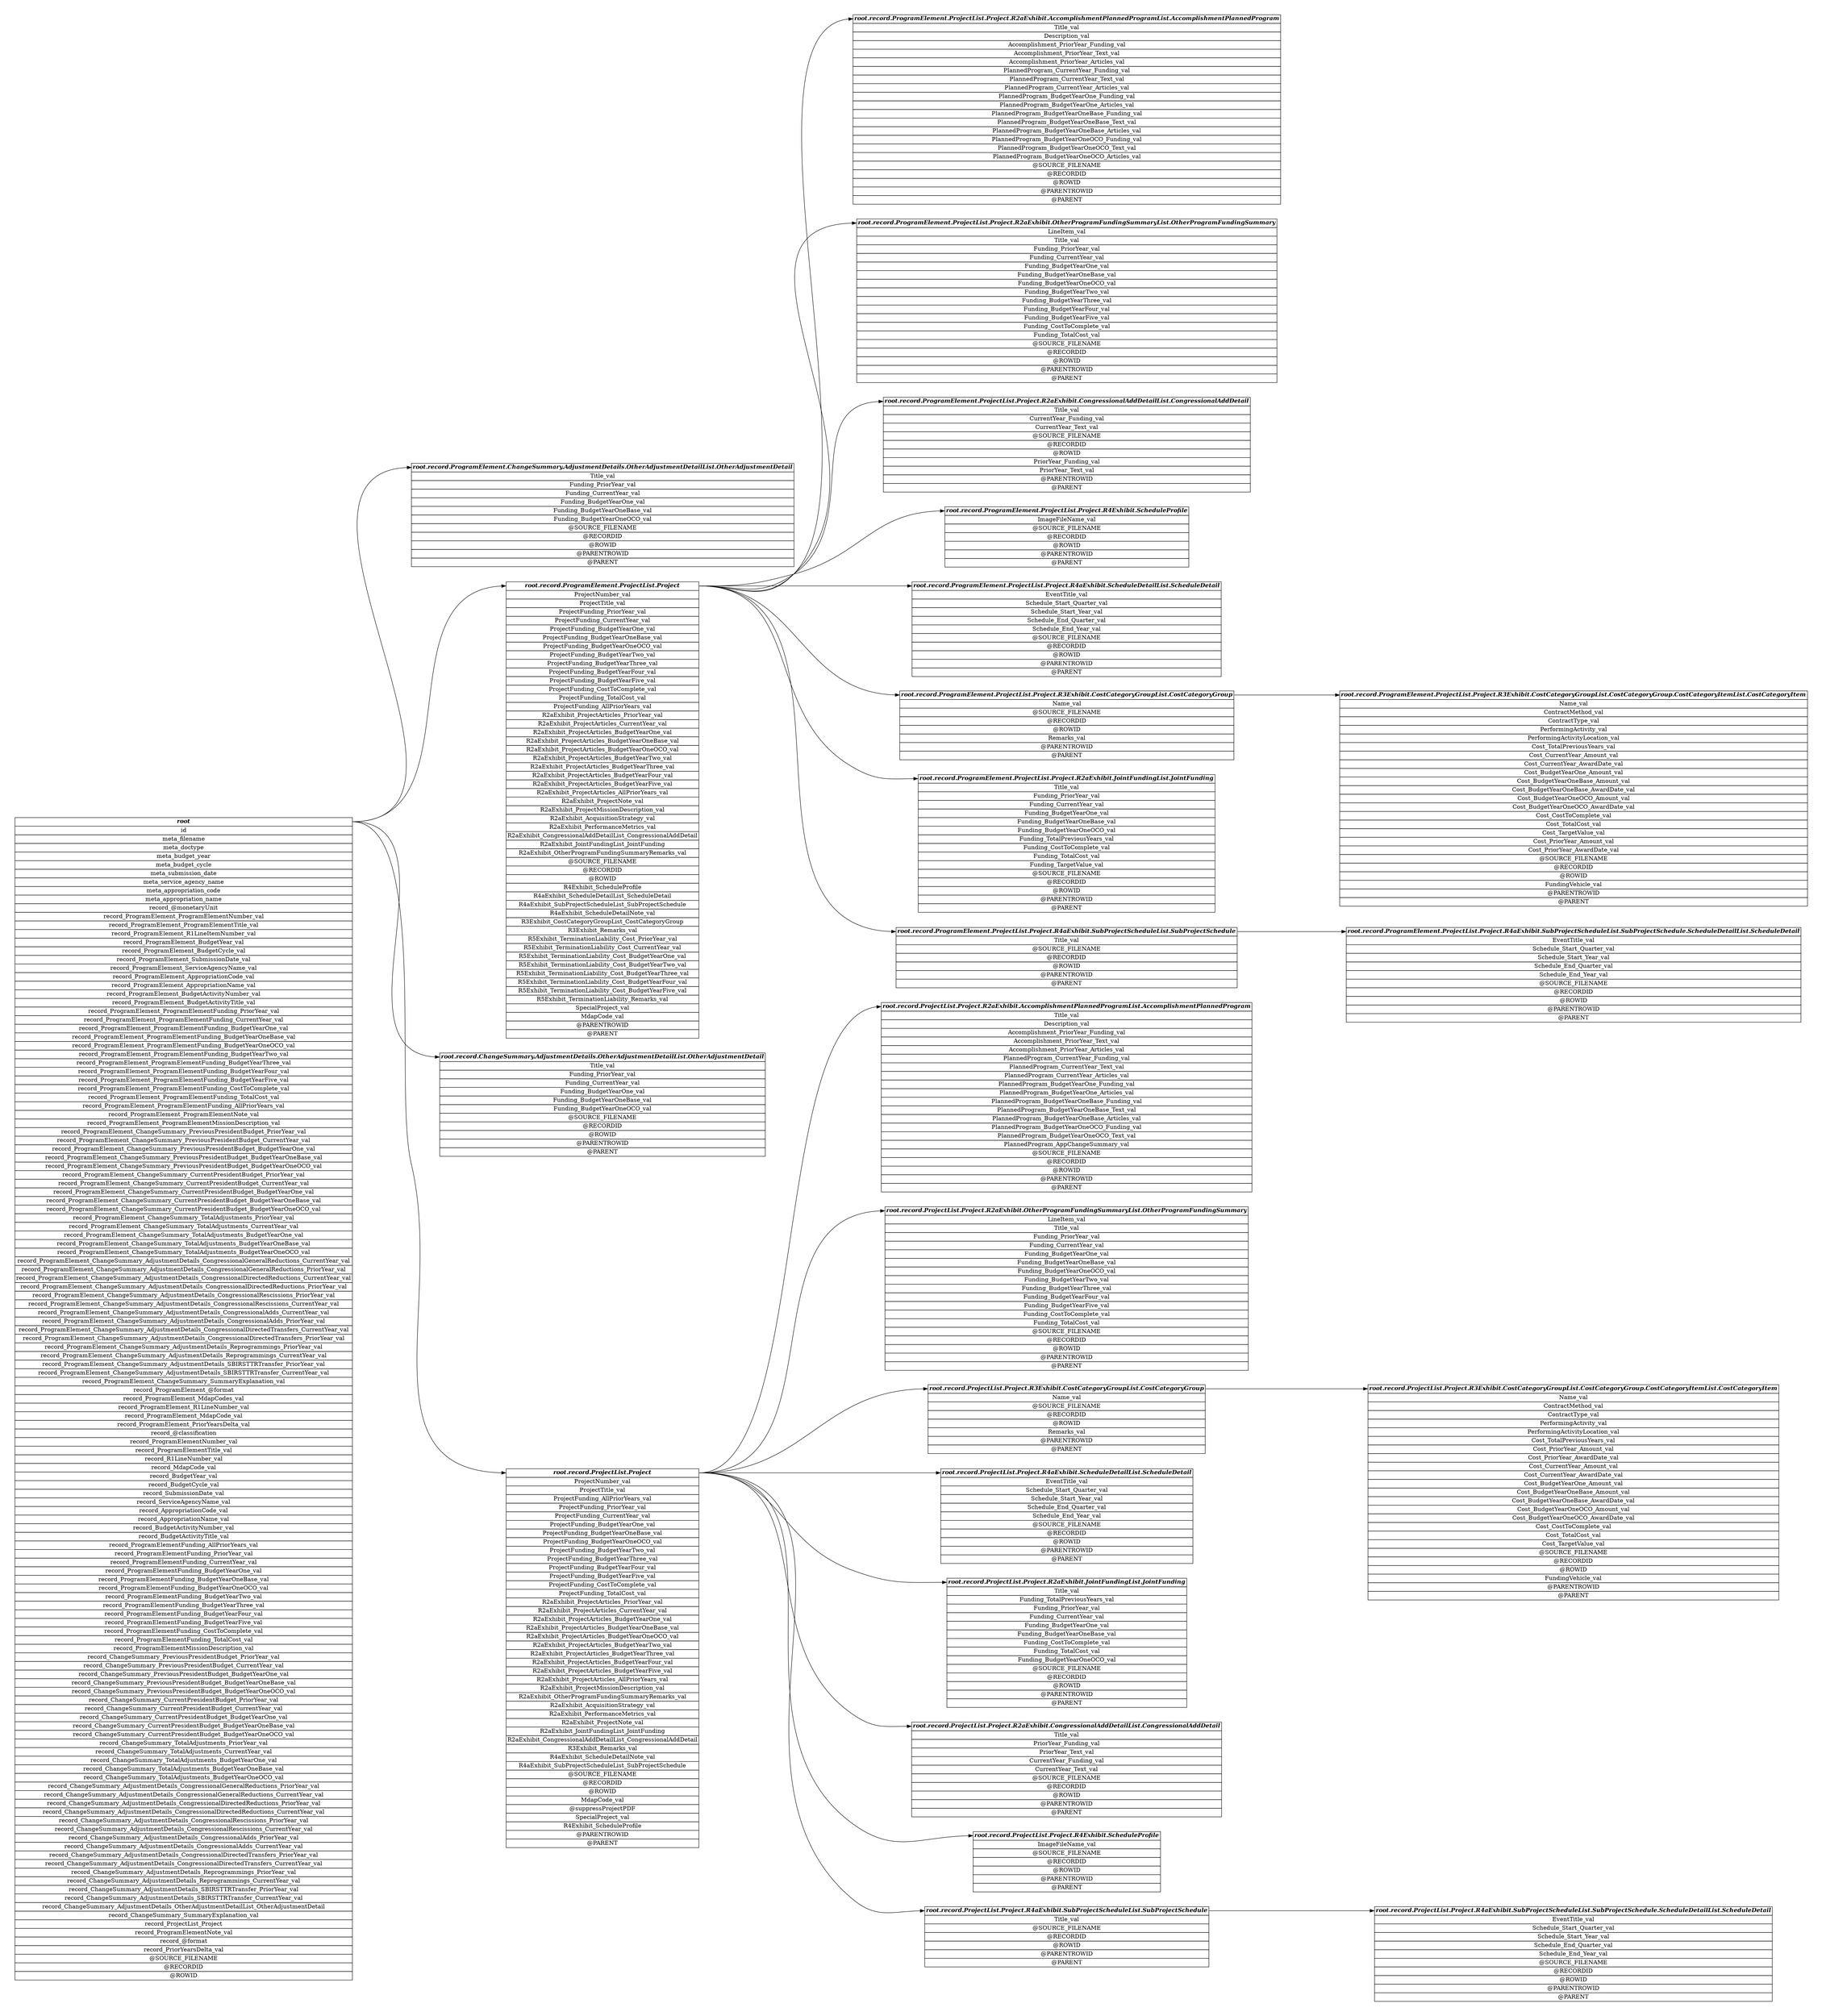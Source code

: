 digraph {
  graph [pad="0.5", nodesep="0.5", ranksep="2"];

  node [shape=plain]

  rankdir=LR;



"root" [label=<
  <table border="0" cellborder="1" cellspacing="0">
  <tr><td port="0"><b><i>root</i></b></td></tr>
  <tr><td port="id">id</td></tr>
  <tr><td port="meta_filename">meta_filename</td></tr>
  <tr><td port="meta_doctype">meta_doctype</td></tr>
  <tr><td port="meta_budget_year">meta_budget_year</td></tr>
  <tr><td port="meta_budget_cycle">meta_budget_cycle</td></tr>
  <tr><td port="meta_submission_date">meta_submission_date</td></tr>
  <tr><td port="meta_service_agency_name">meta_service_agency_name</td></tr>
  <tr><td port="meta_appropriation_code">meta_appropriation_code</td></tr>
  <tr><td port="meta_appropriation_name">meta_appropriation_name</td></tr>
  <tr><td port="record_@monetaryUnit">record_@monetaryUnit</td></tr>
  <tr><td port="record_ProgramElement_ProgramElementNumber_val">record_ProgramElement_ProgramElementNumber_val</td></tr>
  <tr><td port="record_ProgramElement_ProgramElementTitle_val">record_ProgramElement_ProgramElementTitle_val</td></tr>
  <tr><td port="record_ProgramElement_R1LineItemNumber_val">record_ProgramElement_R1LineItemNumber_val</td></tr>
  <tr><td port="record_ProgramElement_BudgetYear_val">record_ProgramElement_BudgetYear_val</td></tr>
  <tr><td port="record_ProgramElement_BudgetCycle_val">record_ProgramElement_BudgetCycle_val</td></tr>
  <tr><td port="record_ProgramElement_SubmissionDate_val">record_ProgramElement_SubmissionDate_val</td></tr>
  <tr><td port="record_ProgramElement_ServiceAgencyName_val">record_ProgramElement_ServiceAgencyName_val</td></tr>
  <tr><td port="record_ProgramElement_AppropriationCode_val">record_ProgramElement_AppropriationCode_val</td></tr>
  <tr><td port="record_ProgramElement_AppropriationName_val">record_ProgramElement_AppropriationName_val</td></tr>
  <tr><td port="record_ProgramElement_BudgetActivityNumber_val">record_ProgramElement_BudgetActivityNumber_val</td></tr>
  <tr><td port="record_ProgramElement_BudgetActivityTitle_val">record_ProgramElement_BudgetActivityTitle_val</td></tr>
  <tr><td port="record_ProgramElement_ProgramElementFunding_PriorYear_val">record_ProgramElement_ProgramElementFunding_PriorYear_val</td></tr>
  <tr><td port="record_ProgramElement_ProgramElementFunding_CurrentYear_val">record_ProgramElement_ProgramElementFunding_CurrentYear_val</td></tr>
  <tr><td port="record_ProgramElement_ProgramElementFunding_BudgetYearOne_val">record_ProgramElement_ProgramElementFunding_BudgetYearOne_val</td></tr>
  <tr><td port="record_ProgramElement_ProgramElementFunding_BudgetYearOneBase_val">record_ProgramElement_ProgramElementFunding_BudgetYearOneBase_val</td></tr>
  <tr><td port="record_ProgramElement_ProgramElementFunding_BudgetYearOneOCO_val">record_ProgramElement_ProgramElementFunding_BudgetYearOneOCO_val</td></tr>
  <tr><td port="record_ProgramElement_ProgramElementFunding_BudgetYearTwo_val">record_ProgramElement_ProgramElementFunding_BudgetYearTwo_val</td></tr>
  <tr><td port="record_ProgramElement_ProgramElementFunding_BudgetYearThree_val">record_ProgramElement_ProgramElementFunding_BudgetYearThree_val</td></tr>
  <tr><td port="record_ProgramElement_ProgramElementFunding_BudgetYearFour_val">record_ProgramElement_ProgramElementFunding_BudgetYearFour_val</td></tr>
  <tr><td port="record_ProgramElement_ProgramElementFunding_BudgetYearFive_val">record_ProgramElement_ProgramElementFunding_BudgetYearFive_val</td></tr>
  <tr><td port="record_ProgramElement_ProgramElementFunding_CostToComplete_val">record_ProgramElement_ProgramElementFunding_CostToComplete_val</td></tr>
  <tr><td port="record_ProgramElement_ProgramElementFunding_TotalCost_val">record_ProgramElement_ProgramElementFunding_TotalCost_val</td></tr>
  <tr><td port="record_ProgramElement_ProgramElementFunding_AllPriorYears_val">record_ProgramElement_ProgramElementFunding_AllPriorYears_val</td></tr>
  <tr><td port="record_ProgramElement_ProgramElementNote_val">record_ProgramElement_ProgramElementNote_val</td></tr>
  <tr><td port="record_ProgramElement_ProgramElementMissionDescription_val">record_ProgramElement_ProgramElementMissionDescription_val</td></tr>
  <tr><td port="record_ProgramElement_ChangeSummary_PreviousPresidentBudget_PriorYear_val">record_ProgramElement_ChangeSummary_PreviousPresidentBudget_PriorYear_val</td></tr>
  <tr><td port="record_ProgramElement_ChangeSummary_PreviousPresidentBudget_CurrentYear_val">record_ProgramElement_ChangeSummary_PreviousPresidentBudget_CurrentYear_val</td></tr>
  <tr><td port="record_ProgramElement_ChangeSummary_PreviousPresidentBudget_BudgetYearOne_val">record_ProgramElement_ChangeSummary_PreviousPresidentBudget_BudgetYearOne_val</td></tr>
  <tr><td port="record_ProgramElement_ChangeSummary_PreviousPresidentBudget_BudgetYearOneBase_val">record_ProgramElement_ChangeSummary_PreviousPresidentBudget_BudgetYearOneBase_val</td></tr>
  <tr><td port="record_ProgramElement_ChangeSummary_PreviousPresidentBudget_BudgetYearOneOCO_val">record_ProgramElement_ChangeSummary_PreviousPresidentBudget_BudgetYearOneOCO_val</td></tr>
  <tr><td port="record_ProgramElement_ChangeSummary_CurrentPresidentBudget_PriorYear_val">record_ProgramElement_ChangeSummary_CurrentPresidentBudget_PriorYear_val</td></tr>
  <tr><td port="record_ProgramElement_ChangeSummary_CurrentPresidentBudget_CurrentYear_val">record_ProgramElement_ChangeSummary_CurrentPresidentBudget_CurrentYear_val</td></tr>
  <tr><td port="record_ProgramElement_ChangeSummary_CurrentPresidentBudget_BudgetYearOne_val">record_ProgramElement_ChangeSummary_CurrentPresidentBudget_BudgetYearOne_val</td></tr>
  <tr><td port="record_ProgramElement_ChangeSummary_CurrentPresidentBudget_BudgetYearOneBase_val">record_ProgramElement_ChangeSummary_CurrentPresidentBudget_BudgetYearOneBase_val</td></tr>
  <tr><td port="record_ProgramElement_ChangeSummary_CurrentPresidentBudget_BudgetYearOneOCO_val">record_ProgramElement_ChangeSummary_CurrentPresidentBudget_BudgetYearOneOCO_val</td></tr>
  <tr><td port="record_ProgramElement_ChangeSummary_TotalAdjustments_PriorYear_val">record_ProgramElement_ChangeSummary_TotalAdjustments_PriorYear_val</td></tr>
  <tr><td port="record_ProgramElement_ChangeSummary_TotalAdjustments_CurrentYear_val">record_ProgramElement_ChangeSummary_TotalAdjustments_CurrentYear_val</td></tr>
  <tr><td port="record_ProgramElement_ChangeSummary_TotalAdjustments_BudgetYearOne_val">record_ProgramElement_ChangeSummary_TotalAdjustments_BudgetYearOne_val</td></tr>
  <tr><td port="record_ProgramElement_ChangeSummary_TotalAdjustments_BudgetYearOneBase_val">record_ProgramElement_ChangeSummary_TotalAdjustments_BudgetYearOneBase_val</td></tr>
  <tr><td port="record_ProgramElement_ChangeSummary_TotalAdjustments_BudgetYearOneOCO_val">record_ProgramElement_ChangeSummary_TotalAdjustments_BudgetYearOneOCO_val</td></tr>
  <tr><td port="record_ProgramElement_ChangeSummary_AdjustmentDetails_CongressionalGeneralReductions_CurrentYear_val">record_ProgramElement_ChangeSummary_AdjustmentDetails_CongressionalGeneralReductions_CurrentYear_val</td></tr>
  <tr><td port="record_ProgramElement_ChangeSummary_AdjustmentDetails_CongressionalGeneralReductions_PriorYear_val">record_ProgramElement_ChangeSummary_AdjustmentDetails_CongressionalGeneralReductions_PriorYear_val</td></tr>
  <tr><td port="record_ProgramElement_ChangeSummary_AdjustmentDetails_CongressionalDirectedReductions_CurrentYear_val">record_ProgramElement_ChangeSummary_AdjustmentDetails_CongressionalDirectedReductions_CurrentYear_val</td></tr>
  <tr><td port="record_ProgramElement_ChangeSummary_AdjustmentDetails_CongressionalDirectedReductions_PriorYear_val">record_ProgramElement_ChangeSummary_AdjustmentDetails_CongressionalDirectedReductions_PriorYear_val</td></tr>
  <tr><td port="record_ProgramElement_ChangeSummary_AdjustmentDetails_CongressionalRescissions_PriorYear_val">record_ProgramElement_ChangeSummary_AdjustmentDetails_CongressionalRescissions_PriorYear_val</td></tr>
  <tr><td port="record_ProgramElement_ChangeSummary_AdjustmentDetails_CongressionalRescissions_CurrentYear_val">record_ProgramElement_ChangeSummary_AdjustmentDetails_CongressionalRescissions_CurrentYear_val</td></tr>
  <tr><td port="record_ProgramElement_ChangeSummary_AdjustmentDetails_CongressionalAdds_CurrentYear_val">record_ProgramElement_ChangeSummary_AdjustmentDetails_CongressionalAdds_CurrentYear_val</td></tr>
  <tr><td port="record_ProgramElement_ChangeSummary_AdjustmentDetails_CongressionalAdds_PriorYear_val">record_ProgramElement_ChangeSummary_AdjustmentDetails_CongressionalAdds_PriorYear_val</td></tr>
  <tr><td port="record_ProgramElement_ChangeSummary_AdjustmentDetails_CongressionalDirectedTransfers_CurrentYear_val">record_ProgramElement_ChangeSummary_AdjustmentDetails_CongressionalDirectedTransfers_CurrentYear_val</td></tr>
  <tr><td port="record_ProgramElement_ChangeSummary_AdjustmentDetails_CongressionalDirectedTransfers_PriorYear_val">record_ProgramElement_ChangeSummary_AdjustmentDetails_CongressionalDirectedTransfers_PriorYear_val</td></tr>
  <tr><td port="record_ProgramElement_ChangeSummary_AdjustmentDetails_Reprogrammings_PriorYear_val">record_ProgramElement_ChangeSummary_AdjustmentDetails_Reprogrammings_PriorYear_val</td></tr>
  <tr><td port="record_ProgramElement_ChangeSummary_AdjustmentDetails_Reprogrammings_CurrentYear_val">record_ProgramElement_ChangeSummary_AdjustmentDetails_Reprogrammings_CurrentYear_val</td></tr>
  <tr><td port="record_ProgramElement_ChangeSummary_AdjustmentDetails_SBIRSTTRTransfer_PriorYear_val">record_ProgramElement_ChangeSummary_AdjustmentDetails_SBIRSTTRTransfer_PriorYear_val</td></tr>
  <tr><td port="record_ProgramElement_ChangeSummary_AdjustmentDetails_SBIRSTTRTransfer_CurrentYear_val">record_ProgramElement_ChangeSummary_AdjustmentDetails_SBIRSTTRTransfer_CurrentYear_val</td></tr>
  <tr><td port="record_ProgramElement_ChangeSummary_SummaryExplanation_val">record_ProgramElement_ChangeSummary_SummaryExplanation_val</td></tr>
  <tr><td port="record_ProgramElement_@format">record_ProgramElement_@format</td></tr>
  <tr><td port="record_ProgramElement_MdapCodes_val">record_ProgramElement_MdapCodes_val</td></tr>
  <tr><td port="record_ProgramElement_R1LineNumber_val">record_ProgramElement_R1LineNumber_val</td></tr>
  <tr><td port="record_ProgramElement_MdapCode_val">record_ProgramElement_MdapCode_val</td></tr>
  <tr><td port="record_ProgramElement_PriorYearsDelta_val">record_ProgramElement_PriorYearsDelta_val</td></tr>
  <tr><td port="record_@classification">record_@classification</td></tr>
  <tr><td port="record_ProgramElementNumber_val">record_ProgramElementNumber_val</td></tr>
  <tr><td port="record_ProgramElementTitle_val">record_ProgramElementTitle_val</td></tr>
  <tr><td port="record_R1LineNumber_val">record_R1LineNumber_val</td></tr>
  <tr><td port="record_MdapCode_val">record_MdapCode_val</td></tr>
  <tr><td port="record_BudgetYear_val">record_BudgetYear_val</td></tr>
  <tr><td port="record_BudgetCycle_val">record_BudgetCycle_val</td></tr>
  <tr><td port="record_SubmissionDate_val">record_SubmissionDate_val</td></tr>
  <tr><td port="record_ServiceAgencyName_val">record_ServiceAgencyName_val</td></tr>
  <tr><td port="record_AppropriationCode_val">record_AppropriationCode_val</td></tr>
  <tr><td port="record_AppropriationName_val">record_AppropriationName_val</td></tr>
  <tr><td port="record_BudgetActivityNumber_val">record_BudgetActivityNumber_val</td></tr>
  <tr><td port="record_BudgetActivityTitle_val">record_BudgetActivityTitle_val</td></tr>
  <tr><td port="record_ProgramElementFunding_AllPriorYears_val">record_ProgramElementFunding_AllPriorYears_val</td></tr>
  <tr><td port="record_ProgramElementFunding_PriorYear_val">record_ProgramElementFunding_PriorYear_val</td></tr>
  <tr><td port="record_ProgramElementFunding_CurrentYear_val">record_ProgramElementFunding_CurrentYear_val</td></tr>
  <tr><td port="record_ProgramElementFunding_BudgetYearOne_val">record_ProgramElementFunding_BudgetYearOne_val</td></tr>
  <tr><td port="record_ProgramElementFunding_BudgetYearOneBase_val">record_ProgramElementFunding_BudgetYearOneBase_val</td></tr>
  <tr><td port="record_ProgramElementFunding_BudgetYearOneOCO_val">record_ProgramElementFunding_BudgetYearOneOCO_val</td></tr>
  <tr><td port="record_ProgramElementFunding_BudgetYearTwo_val">record_ProgramElementFunding_BudgetYearTwo_val</td></tr>
  <tr><td port="record_ProgramElementFunding_BudgetYearThree_val">record_ProgramElementFunding_BudgetYearThree_val</td></tr>
  <tr><td port="record_ProgramElementFunding_BudgetYearFour_val">record_ProgramElementFunding_BudgetYearFour_val</td></tr>
  <tr><td port="record_ProgramElementFunding_BudgetYearFive_val">record_ProgramElementFunding_BudgetYearFive_val</td></tr>
  <tr><td port="record_ProgramElementFunding_CostToComplete_val">record_ProgramElementFunding_CostToComplete_val</td></tr>
  <tr><td port="record_ProgramElementFunding_TotalCost_val">record_ProgramElementFunding_TotalCost_val</td></tr>
  <tr><td port="record_ProgramElementMissionDescription_val">record_ProgramElementMissionDescription_val</td></tr>
  <tr><td port="record_ChangeSummary_PreviousPresidentBudget_PriorYear_val">record_ChangeSummary_PreviousPresidentBudget_PriorYear_val</td></tr>
  <tr><td port="record_ChangeSummary_PreviousPresidentBudget_CurrentYear_val">record_ChangeSummary_PreviousPresidentBudget_CurrentYear_val</td></tr>
  <tr><td port="record_ChangeSummary_PreviousPresidentBudget_BudgetYearOne_val">record_ChangeSummary_PreviousPresidentBudget_BudgetYearOne_val</td></tr>
  <tr><td port="record_ChangeSummary_PreviousPresidentBudget_BudgetYearOneBase_val">record_ChangeSummary_PreviousPresidentBudget_BudgetYearOneBase_val</td></tr>
  <tr><td port="record_ChangeSummary_PreviousPresidentBudget_BudgetYearOneOCO_val">record_ChangeSummary_PreviousPresidentBudget_BudgetYearOneOCO_val</td></tr>
  <tr><td port="record_ChangeSummary_CurrentPresidentBudget_PriorYear_val">record_ChangeSummary_CurrentPresidentBudget_PriorYear_val</td></tr>
  <tr><td port="record_ChangeSummary_CurrentPresidentBudget_CurrentYear_val">record_ChangeSummary_CurrentPresidentBudget_CurrentYear_val</td></tr>
  <tr><td port="record_ChangeSummary_CurrentPresidentBudget_BudgetYearOne_val">record_ChangeSummary_CurrentPresidentBudget_BudgetYearOne_val</td></tr>
  <tr><td port="record_ChangeSummary_CurrentPresidentBudget_BudgetYearOneBase_val">record_ChangeSummary_CurrentPresidentBudget_BudgetYearOneBase_val</td></tr>
  <tr><td port="record_ChangeSummary_CurrentPresidentBudget_BudgetYearOneOCO_val">record_ChangeSummary_CurrentPresidentBudget_BudgetYearOneOCO_val</td></tr>
  <tr><td port="record_ChangeSummary_TotalAdjustments_PriorYear_val">record_ChangeSummary_TotalAdjustments_PriorYear_val</td></tr>
  <tr><td port="record_ChangeSummary_TotalAdjustments_CurrentYear_val">record_ChangeSummary_TotalAdjustments_CurrentYear_val</td></tr>
  <tr><td port="record_ChangeSummary_TotalAdjustments_BudgetYearOne_val">record_ChangeSummary_TotalAdjustments_BudgetYearOne_val</td></tr>
  <tr><td port="record_ChangeSummary_TotalAdjustments_BudgetYearOneBase_val">record_ChangeSummary_TotalAdjustments_BudgetYearOneBase_val</td></tr>
  <tr><td port="record_ChangeSummary_TotalAdjustments_BudgetYearOneOCO_val">record_ChangeSummary_TotalAdjustments_BudgetYearOneOCO_val</td></tr>
  <tr><td port="record_ChangeSummary_AdjustmentDetails_CongressionalGeneralReductions_PriorYear_val">record_ChangeSummary_AdjustmentDetails_CongressionalGeneralReductions_PriorYear_val</td></tr>
  <tr><td port="record_ChangeSummary_AdjustmentDetails_CongressionalGeneralReductions_CurrentYear_val">record_ChangeSummary_AdjustmentDetails_CongressionalGeneralReductions_CurrentYear_val</td></tr>
  <tr><td port="record_ChangeSummary_AdjustmentDetails_CongressionalDirectedReductions_PriorYear_val">record_ChangeSummary_AdjustmentDetails_CongressionalDirectedReductions_PriorYear_val</td></tr>
  <tr><td port="record_ChangeSummary_AdjustmentDetails_CongressionalDirectedReductions_CurrentYear_val">record_ChangeSummary_AdjustmentDetails_CongressionalDirectedReductions_CurrentYear_val</td></tr>
  <tr><td port="record_ChangeSummary_AdjustmentDetails_CongressionalRescissions_PriorYear_val">record_ChangeSummary_AdjustmentDetails_CongressionalRescissions_PriorYear_val</td></tr>
  <tr><td port="record_ChangeSummary_AdjustmentDetails_CongressionalRescissions_CurrentYear_val">record_ChangeSummary_AdjustmentDetails_CongressionalRescissions_CurrentYear_val</td></tr>
  <tr><td port="record_ChangeSummary_AdjustmentDetails_CongressionalAdds_PriorYear_val">record_ChangeSummary_AdjustmentDetails_CongressionalAdds_PriorYear_val</td></tr>
  <tr><td port="record_ChangeSummary_AdjustmentDetails_CongressionalAdds_CurrentYear_val">record_ChangeSummary_AdjustmentDetails_CongressionalAdds_CurrentYear_val</td></tr>
  <tr><td port="record_ChangeSummary_AdjustmentDetails_CongressionalDirectedTransfers_PriorYear_val">record_ChangeSummary_AdjustmentDetails_CongressionalDirectedTransfers_PriorYear_val</td></tr>
  <tr><td port="record_ChangeSummary_AdjustmentDetails_CongressionalDirectedTransfers_CurrentYear_val">record_ChangeSummary_AdjustmentDetails_CongressionalDirectedTransfers_CurrentYear_val</td></tr>
  <tr><td port="record_ChangeSummary_AdjustmentDetails_Reprogrammings_PriorYear_val">record_ChangeSummary_AdjustmentDetails_Reprogrammings_PriorYear_val</td></tr>
  <tr><td port="record_ChangeSummary_AdjustmentDetails_Reprogrammings_CurrentYear_val">record_ChangeSummary_AdjustmentDetails_Reprogrammings_CurrentYear_val</td></tr>
  <tr><td port="record_ChangeSummary_AdjustmentDetails_SBIRSTTRTransfer_PriorYear_val">record_ChangeSummary_AdjustmentDetails_SBIRSTTRTransfer_PriorYear_val</td></tr>
  <tr><td port="record_ChangeSummary_AdjustmentDetails_SBIRSTTRTransfer_CurrentYear_val">record_ChangeSummary_AdjustmentDetails_SBIRSTTRTransfer_CurrentYear_val</td></tr>
  <tr><td port="record_ChangeSummary_AdjustmentDetails_OtherAdjustmentDetailList_OtherAdjustmentDetail">record_ChangeSummary_AdjustmentDetails_OtherAdjustmentDetailList_OtherAdjustmentDetail</td></tr>
  <tr><td port="record_ChangeSummary_SummaryExplanation_val">record_ChangeSummary_SummaryExplanation_val</td></tr>
  <tr><td port="record_ProjectList_Project">record_ProjectList_Project</td></tr>
  <tr><td port="record_ProgramElementNote_val">record_ProgramElementNote_val</td></tr>
  <tr><td port="record_@format">record_@format</td></tr>
  <tr><td port="record_PriorYearsDelta_val">record_PriorYearsDelta_val</td></tr>
  <tr><td port="@SOURCE_FILENAME">@SOURCE_FILENAME</td></tr>
  <tr><td port="@RECORDID">@RECORDID</td></tr>
  <tr><td port="@ROWID">@ROWID</td></tr>
  </table>>];



"root.record.ProgramElement.ChangeSummary.AdjustmentDetails.OtherAdjustmentDetailList.OtherAdjustmentDetail" [label=<
  <table border="0" cellborder="1" cellspacing="0">
  <tr><td port="0"><b><i>root.record.ProgramElement.ChangeSummary.AdjustmentDetails.OtherAdjustmentDetailList.OtherAdjustmentDetail</i></b></td></tr>
  <tr><td port="Title_val">Title_val</td></tr>
  <tr><td port="Funding_PriorYear_val">Funding_PriorYear_val</td></tr>
  <tr><td port="Funding_CurrentYear_val">Funding_CurrentYear_val</td></tr>
  <tr><td port="Funding_BudgetYearOne_val">Funding_BudgetYearOne_val</td></tr>
  <tr><td port="Funding_BudgetYearOneBase_val">Funding_BudgetYearOneBase_val</td></tr>
  <tr><td port="Funding_BudgetYearOneOCO_val">Funding_BudgetYearOneOCO_val</td></tr>
  <tr><td port="@SOURCE_FILENAME">@SOURCE_FILENAME</td></tr>
  <tr><td port="@RECORDID">@RECORDID</td></tr>
  <tr><td port="@ROWID">@ROWID</td></tr>
  <tr><td port="@PARENTROWID">@PARENTROWID</td></tr>
  <tr><td port="@PARENT">@PARENT</td></tr>
  </table>>];



"root.record.ProgramElement.ProjectList.Project" [label=<
  <table border="0" cellborder="1" cellspacing="0">
  <tr><td port="0"><b><i>root.record.ProgramElement.ProjectList.Project</i></b></td></tr>
  <tr><td port="ProjectNumber_val">ProjectNumber_val</td></tr>
  <tr><td port="ProjectTitle_val">ProjectTitle_val</td></tr>
  <tr><td port="ProjectFunding_PriorYear_val">ProjectFunding_PriorYear_val</td></tr>
  <tr><td port="ProjectFunding_CurrentYear_val">ProjectFunding_CurrentYear_val</td></tr>
  <tr><td port="ProjectFunding_BudgetYearOne_val">ProjectFunding_BudgetYearOne_val</td></tr>
  <tr><td port="ProjectFunding_BudgetYearOneBase_val">ProjectFunding_BudgetYearOneBase_val</td></tr>
  <tr><td port="ProjectFunding_BudgetYearOneOCO_val">ProjectFunding_BudgetYearOneOCO_val</td></tr>
  <tr><td port="ProjectFunding_BudgetYearTwo_val">ProjectFunding_BudgetYearTwo_val</td></tr>
  <tr><td port="ProjectFunding_BudgetYearThree_val">ProjectFunding_BudgetYearThree_val</td></tr>
  <tr><td port="ProjectFunding_BudgetYearFour_val">ProjectFunding_BudgetYearFour_val</td></tr>
  <tr><td port="ProjectFunding_BudgetYearFive_val">ProjectFunding_BudgetYearFive_val</td></tr>
  <tr><td port="ProjectFunding_CostToComplete_val">ProjectFunding_CostToComplete_val</td></tr>
  <tr><td port="ProjectFunding_TotalCost_val">ProjectFunding_TotalCost_val</td></tr>
  <tr><td port="ProjectFunding_AllPriorYears_val">ProjectFunding_AllPriorYears_val</td></tr>
  <tr><td port="R2aExhibit_ProjectArticles_PriorYear_val">R2aExhibit_ProjectArticles_PriorYear_val</td></tr>
  <tr><td port="R2aExhibit_ProjectArticles_CurrentYear_val">R2aExhibit_ProjectArticles_CurrentYear_val</td></tr>
  <tr><td port="R2aExhibit_ProjectArticles_BudgetYearOne_val">R2aExhibit_ProjectArticles_BudgetYearOne_val</td></tr>
  <tr><td port="R2aExhibit_ProjectArticles_BudgetYearOneBase_val">R2aExhibit_ProjectArticles_BudgetYearOneBase_val</td></tr>
  <tr><td port="R2aExhibit_ProjectArticles_BudgetYearOneOCO_val">R2aExhibit_ProjectArticles_BudgetYearOneOCO_val</td></tr>
  <tr><td port="R2aExhibit_ProjectArticles_BudgetYearTwo_val">R2aExhibit_ProjectArticles_BudgetYearTwo_val</td></tr>
  <tr><td port="R2aExhibit_ProjectArticles_BudgetYearThree_val">R2aExhibit_ProjectArticles_BudgetYearThree_val</td></tr>
  <tr><td port="R2aExhibit_ProjectArticles_BudgetYearFour_val">R2aExhibit_ProjectArticles_BudgetYearFour_val</td></tr>
  <tr><td port="R2aExhibit_ProjectArticles_BudgetYearFive_val">R2aExhibit_ProjectArticles_BudgetYearFive_val</td></tr>
  <tr><td port="R2aExhibit_ProjectArticles_AllPriorYears_val">R2aExhibit_ProjectArticles_AllPriorYears_val</td></tr>
  <tr><td port="R2aExhibit_ProjectNote_val">R2aExhibit_ProjectNote_val</td></tr>
  <tr><td port="R2aExhibit_ProjectMissionDescription_val">R2aExhibit_ProjectMissionDescription_val</td></tr>
  <tr><td port="R2aExhibit_AcquisitionStrategy_val">R2aExhibit_AcquisitionStrategy_val</td></tr>
  <tr><td port="R2aExhibit_PerformanceMetrics_val">R2aExhibit_PerformanceMetrics_val</td></tr>
  <tr><td port="R2aExhibit_CongressionalAddDetailList_CongressionalAddDetail">R2aExhibit_CongressionalAddDetailList_CongressionalAddDetail</td></tr>
  <tr><td port="R2aExhibit_JointFundingList_JointFunding">R2aExhibit_JointFundingList_JointFunding</td></tr>
  <tr><td port="R2aExhibit_OtherProgramFundingSummaryRemarks_val">R2aExhibit_OtherProgramFundingSummaryRemarks_val</td></tr>
  <tr><td port="@SOURCE_FILENAME">@SOURCE_FILENAME</td></tr>
  <tr><td port="@RECORDID">@RECORDID</td></tr>
  <tr><td port="@ROWID">@ROWID</td></tr>
  <tr><td port="R4Exhibit_ScheduleProfile">R4Exhibit_ScheduleProfile</td></tr>
  <tr><td port="R4aExhibit_ScheduleDetailList_ScheduleDetail">R4aExhibit_ScheduleDetailList_ScheduleDetail</td></tr>
  <tr><td port="R4aExhibit_SubProjectScheduleList_SubProjectSchedule">R4aExhibit_SubProjectScheduleList_SubProjectSchedule</td></tr>
  <tr><td port="R4aExhibit_ScheduleDetailNote_val">R4aExhibit_ScheduleDetailNote_val</td></tr>
  <tr><td port="R3Exhibit_CostCategoryGroupList_CostCategoryGroup">R3Exhibit_CostCategoryGroupList_CostCategoryGroup</td></tr>
  <tr><td port="R3Exhibit_Remarks_val">R3Exhibit_Remarks_val</td></tr>
  <tr><td port="R5Exhibit_TerminationLiability_Cost_PriorYear_val">R5Exhibit_TerminationLiability_Cost_PriorYear_val</td></tr>
  <tr><td port="R5Exhibit_TerminationLiability_Cost_CurrentYear_val">R5Exhibit_TerminationLiability_Cost_CurrentYear_val</td></tr>
  <tr><td port="R5Exhibit_TerminationLiability_Cost_BudgetYearOne_val">R5Exhibit_TerminationLiability_Cost_BudgetYearOne_val</td></tr>
  <tr><td port="R5Exhibit_TerminationLiability_Cost_BudgetYearTwo_val">R5Exhibit_TerminationLiability_Cost_BudgetYearTwo_val</td></tr>
  <tr><td port="R5Exhibit_TerminationLiability_Cost_BudgetYearThree_val">R5Exhibit_TerminationLiability_Cost_BudgetYearThree_val</td></tr>
  <tr><td port="R5Exhibit_TerminationLiability_Cost_BudgetYearFour_val">R5Exhibit_TerminationLiability_Cost_BudgetYearFour_val</td></tr>
  <tr><td port="R5Exhibit_TerminationLiability_Cost_BudgetYearFive_val">R5Exhibit_TerminationLiability_Cost_BudgetYearFive_val</td></tr>
  <tr><td port="R5Exhibit_TerminationLiability_Remarks_val">R5Exhibit_TerminationLiability_Remarks_val</td></tr>
  <tr><td port="SpecialProject_val">SpecialProject_val</td></tr>
  <tr><td port="MdapCode_val">MdapCode_val</td></tr>
  <tr><td port="@PARENTROWID">@PARENTROWID</td></tr>
  <tr><td port="@PARENT">@PARENT</td></tr>
  </table>>];



"root.record.ProgramElement.ProjectList.Project.R2aExhibit.AccomplishmentPlannedProgramList.AccomplishmentPlannedProgram" [label=<
  <table border="0" cellborder="1" cellspacing="0">
  <tr><td port="0"><b><i>root.record.ProgramElement.ProjectList.Project.R2aExhibit.AccomplishmentPlannedProgramList.AccomplishmentPlannedProgram</i></b></td></tr>
  <tr><td port="Title_val">Title_val</td></tr>
  <tr><td port="Description_val">Description_val</td></tr>
  <tr><td port="Accomplishment_PriorYear_Funding_val">Accomplishment_PriorYear_Funding_val</td></tr>
  <tr><td port="Accomplishment_PriorYear_Text_val">Accomplishment_PriorYear_Text_val</td></tr>
  <tr><td port="Accomplishment_PriorYear_Articles_val">Accomplishment_PriorYear_Articles_val</td></tr>
  <tr><td port="PlannedProgram_CurrentYear_Funding_val">PlannedProgram_CurrentYear_Funding_val</td></tr>
  <tr><td port="PlannedProgram_CurrentYear_Text_val">PlannedProgram_CurrentYear_Text_val</td></tr>
  <tr><td port="PlannedProgram_CurrentYear_Articles_val">PlannedProgram_CurrentYear_Articles_val</td></tr>
  <tr><td port="PlannedProgram_BudgetYearOne_Funding_val">PlannedProgram_BudgetYearOne_Funding_val</td></tr>
  <tr><td port="PlannedProgram_BudgetYearOne_Articles_val">PlannedProgram_BudgetYearOne_Articles_val</td></tr>
  <tr><td port="PlannedProgram_BudgetYearOneBase_Funding_val">PlannedProgram_BudgetYearOneBase_Funding_val</td></tr>
  <tr><td port="PlannedProgram_BudgetYearOneBase_Text_val">PlannedProgram_BudgetYearOneBase_Text_val</td></tr>
  <tr><td port="PlannedProgram_BudgetYearOneBase_Articles_val">PlannedProgram_BudgetYearOneBase_Articles_val</td></tr>
  <tr><td port="PlannedProgram_BudgetYearOneOCO_Funding_val">PlannedProgram_BudgetYearOneOCO_Funding_val</td></tr>
  <tr><td port="PlannedProgram_BudgetYearOneOCO_Text_val">PlannedProgram_BudgetYearOneOCO_Text_val</td></tr>
  <tr><td port="PlannedProgram_BudgetYearOneOCO_Articles_val">PlannedProgram_BudgetYearOneOCO_Articles_val</td></tr>
  <tr><td port="@SOURCE_FILENAME">@SOURCE_FILENAME</td></tr>
  <tr><td port="@RECORDID">@RECORDID</td></tr>
  <tr><td port="@ROWID">@ROWID</td></tr>
  <tr><td port="@PARENTROWID">@PARENTROWID</td></tr>
  <tr><td port="@PARENT">@PARENT</td></tr>
  </table>>];



"root.record.ProgramElement.ProjectList.Project.R2aExhibit.OtherProgramFundingSummaryList.OtherProgramFundingSummary" [label=<
  <table border="0" cellborder="1" cellspacing="0">
  <tr><td port="0"><b><i>root.record.ProgramElement.ProjectList.Project.R2aExhibit.OtherProgramFundingSummaryList.OtherProgramFundingSummary</i></b></td></tr>
  <tr><td port="LineItem_val">LineItem_val</td></tr>
  <tr><td port="Title_val">Title_val</td></tr>
  <tr><td port="Funding_PriorYear_val">Funding_PriorYear_val</td></tr>
  <tr><td port="Funding_CurrentYear_val">Funding_CurrentYear_val</td></tr>
  <tr><td port="Funding_BudgetYearOne_val">Funding_BudgetYearOne_val</td></tr>
  <tr><td port="Funding_BudgetYearOneBase_val">Funding_BudgetYearOneBase_val</td></tr>
  <tr><td port="Funding_BudgetYearOneOCO_val">Funding_BudgetYearOneOCO_val</td></tr>
  <tr><td port="Funding_BudgetYearTwo_val">Funding_BudgetYearTwo_val</td></tr>
  <tr><td port="Funding_BudgetYearThree_val">Funding_BudgetYearThree_val</td></tr>
  <tr><td port="Funding_BudgetYearFour_val">Funding_BudgetYearFour_val</td></tr>
  <tr><td port="Funding_BudgetYearFive_val">Funding_BudgetYearFive_val</td></tr>
  <tr><td port="Funding_CostToComplete_val">Funding_CostToComplete_val</td></tr>
  <tr><td port="Funding_TotalCost_val">Funding_TotalCost_val</td></tr>
  <tr><td port="@SOURCE_FILENAME">@SOURCE_FILENAME</td></tr>
  <tr><td port="@RECORDID">@RECORDID</td></tr>
  <tr><td port="@ROWID">@ROWID</td></tr>
  <tr><td port="@PARENTROWID">@PARENTROWID</td></tr>
  <tr><td port="@PARENT">@PARENT</td></tr>
  </table>>];



"root.record.ProgramElement.ProjectList.Project.R2aExhibit.CongressionalAddDetailList.CongressionalAddDetail" [label=<
  <table border="0" cellborder="1" cellspacing="0">
  <tr><td port="0"><b><i>root.record.ProgramElement.ProjectList.Project.R2aExhibit.CongressionalAddDetailList.CongressionalAddDetail</i></b></td></tr>
  <tr><td port="Title_val">Title_val</td></tr>
  <tr><td port="CurrentYear_Funding_val">CurrentYear_Funding_val</td></tr>
  <tr><td port="CurrentYear_Text_val">CurrentYear_Text_val</td></tr>
  <tr><td port="@SOURCE_FILENAME">@SOURCE_FILENAME</td></tr>
  <tr><td port="@RECORDID">@RECORDID</td></tr>
  <tr><td port="@ROWID">@ROWID</td></tr>
  <tr><td port="PriorYear_Funding_val">PriorYear_Funding_val</td></tr>
  <tr><td port="PriorYear_Text_val">PriorYear_Text_val</td></tr>
  <tr><td port="@PARENTROWID">@PARENTROWID</td></tr>
  <tr><td port="@PARENT">@PARENT</td></tr>
  </table>>];



"root.record.ProgramElement.ProjectList.Project.R4Exhibit.ScheduleProfile" [label=<
  <table border="0" cellborder="1" cellspacing="0">
  <tr><td port="0"><b><i>root.record.ProgramElement.ProjectList.Project.R4Exhibit.ScheduleProfile</i></b></td></tr>
  <tr><td port="ImageFileName_val">ImageFileName_val</td></tr>
  <tr><td port="@SOURCE_FILENAME">@SOURCE_FILENAME</td></tr>
  <tr><td port="@RECORDID">@RECORDID</td></tr>
  <tr><td port="@ROWID">@ROWID</td></tr>
  <tr><td port="@PARENTROWID">@PARENTROWID</td></tr>
  <tr><td port="@PARENT">@PARENT</td></tr>
  </table>>];



"root.record.ProgramElement.ProjectList.Project.R4aExhibit.ScheduleDetailList.ScheduleDetail" [label=<
  <table border="0" cellborder="1" cellspacing="0">
  <tr><td port="0"><b><i>root.record.ProgramElement.ProjectList.Project.R4aExhibit.ScheduleDetailList.ScheduleDetail</i></b></td></tr>
  <tr><td port="EventTitle_val">EventTitle_val</td></tr>
  <tr><td port="Schedule_Start_Quarter_val">Schedule_Start_Quarter_val</td></tr>
  <tr><td port="Schedule_Start_Year_val">Schedule_Start_Year_val</td></tr>
  <tr><td port="Schedule_End_Quarter_val">Schedule_End_Quarter_val</td></tr>
  <tr><td port="Schedule_End_Year_val">Schedule_End_Year_val</td></tr>
  <tr><td port="@SOURCE_FILENAME">@SOURCE_FILENAME</td></tr>
  <tr><td port="@RECORDID">@RECORDID</td></tr>
  <tr><td port="@ROWID">@ROWID</td></tr>
  <tr><td port="@PARENTROWID">@PARENTROWID</td></tr>
  <tr><td port="@PARENT">@PARENT</td></tr>
  </table>>];



"root.record.ProgramElement.ProjectList.Project.R3Exhibit.CostCategoryGroupList.CostCategoryGroup" [label=<
  <table border="0" cellborder="1" cellspacing="0">
  <tr><td port="0"><b><i>root.record.ProgramElement.ProjectList.Project.R3Exhibit.CostCategoryGroupList.CostCategoryGroup</i></b></td></tr>
  <tr><td port="Name_val">Name_val</td></tr>
  <tr><td port="@SOURCE_FILENAME">@SOURCE_FILENAME</td></tr>
  <tr><td port="@RECORDID">@RECORDID</td></tr>
  <tr><td port="@ROWID">@ROWID</td></tr>
  <tr><td port="Remarks_val">Remarks_val</td></tr>
  <tr><td port="@PARENTROWID">@PARENTROWID</td></tr>
  <tr><td port="@PARENT">@PARENT</td></tr>
  </table>>];



"root.record.ProgramElement.ProjectList.Project.R3Exhibit.CostCategoryGroupList.CostCategoryGroup.CostCategoryItemList.CostCategoryItem" [label=<
  <table border="0" cellborder="1" cellspacing="0">
  <tr><td port="0"><b><i>root.record.ProgramElement.ProjectList.Project.R3Exhibit.CostCategoryGroupList.CostCategoryGroup.CostCategoryItemList.CostCategoryItem</i></b></td></tr>
  <tr><td port="Name_val">Name_val</td></tr>
  <tr><td port="ContractMethod_val">ContractMethod_val</td></tr>
  <tr><td port="ContractType_val">ContractType_val</td></tr>
  <tr><td port="PerformingActivity_val">PerformingActivity_val</td></tr>
  <tr><td port="PerformingActivityLocation_val">PerformingActivityLocation_val</td></tr>
  <tr><td port="Cost_TotalPreviousYears_val">Cost_TotalPreviousYears_val</td></tr>
  <tr><td port="Cost_CurrentYear_Amount_val">Cost_CurrentYear_Amount_val</td></tr>
  <tr><td port="Cost_CurrentYear_AwardDate_val">Cost_CurrentYear_AwardDate_val</td></tr>
  <tr><td port="Cost_BudgetYearOne_Amount_val">Cost_BudgetYearOne_Amount_val</td></tr>
  <tr><td port="Cost_BudgetYearOneBase_Amount_val">Cost_BudgetYearOneBase_Amount_val</td></tr>
  <tr><td port="Cost_BudgetYearOneBase_AwardDate_val">Cost_BudgetYearOneBase_AwardDate_val</td></tr>
  <tr><td port="Cost_BudgetYearOneOCO_Amount_val">Cost_BudgetYearOneOCO_Amount_val</td></tr>
  <tr><td port="Cost_BudgetYearOneOCO_AwardDate_val">Cost_BudgetYearOneOCO_AwardDate_val</td></tr>
  <tr><td port="Cost_CostToComplete_val">Cost_CostToComplete_val</td></tr>
  <tr><td port="Cost_TotalCost_val">Cost_TotalCost_val</td></tr>
  <tr><td port="Cost_TargetValue_val">Cost_TargetValue_val</td></tr>
  <tr><td port="Cost_PriorYear_Amount_val">Cost_PriorYear_Amount_val</td></tr>
  <tr><td port="Cost_PriorYear_AwardDate_val">Cost_PriorYear_AwardDate_val</td></tr>
  <tr><td port="@SOURCE_FILENAME">@SOURCE_FILENAME</td></tr>
  <tr><td port="@RECORDID">@RECORDID</td></tr>
  <tr><td port="@ROWID">@ROWID</td></tr>
  <tr><td port="FundingVehicle_val">FundingVehicle_val</td></tr>
  <tr><td port="@PARENTROWID">@PARENTROWID</td></tr>
  <tr><td port="@PARENT">@PARENT</td></tr>
  </table>>];



"root.record.ProgramElement.ProjectList.Project.R2aExhibit.JointFundingList.JointFunding" [label=<
  <table border="0" cellborder="1" cellspacing="0">
  <tr><td port="0"><b><i>root.record.ProgramElement.ProjectList.Project.R2aExhibit.JointFundingList.JointFunding</i></b></td></tr>
  <tr><td port="Title_val">Title_val</td></tr>
  <tr><td port="Funding_PriorYear_val">Funding_PriorYear_val</td></tr>
  <tr><td port="Funding_CurrentYear_val">Funding_CurrentYear_val</td></tr>
  <tr><td port="Funding_BudgetYearOne_val">Funding_BudgetYearOne_val</td></tr>
  <tr><td port="Funding_BudgetYearOneBase_val">Funding_BudgetYearOneBase_val</td></tr>
  <tr><td port="Funding_BudgetYearOneOCO_val">Funding_BudgetYearOneOCO_val</td></tr>
  <tr><td port="Funding_TotalPreviousYears_val">Funding_TotalPreviousYears_val</td></tr>
  <tr><td port="Funding_CostToComplete_val">Funding_CostToComplete_val</td></tr>
  <tr><td port="Funding_TotalCost_val">Funding_TotalCost_val</td></tr>
  <tr><td port="Funding_TargetValue_val">Funding_TargetValue_val</td></tr>
  <tr><td port="@SOURCE_FILENAME">@SOURCE_FILENAME</td></tr>
  <tr><td port="@RECORDID">@RECORDID</td></tr>
  <tr><td port="@ROWID">@ROWID</td></tr>
  <tr><td port="@PARENTROWID">@PARENTROWID</td></tr>
  <tr><td port="@PARENT">@PARENT</td></tr>
  </table>>];



"root.record.ProgramElement.ProjectList.Project.R4aExhibit.SubProjectScheduleList.SubProjectSchedule" [label=<
  <table border="0" cellborder="1" cellspacing="0">
  <tr><td port="0"><b><i>root.record.ProgramElement.ProjectList.Project.R4aExhibit.SubProjectScheduleList.SubProjectSchedule</i></b></td></tr>
  <tr><td port="Title_val">Title_val</td></tr>
  <tr><td port="@SOURCE_FILENAME">@SOURCE_FILENAME</td></tr>
  <tr><td port="@RECORDID">@RECORDID</td></tr>
  <tr><td port="@ROWID">@ROWID</td></tr>
  <tr><td port="@PARENTROWID">@PARENTROWID</td></tr>
  <tr><td port="@PARENT">@PARENT</td></tr>
  </table>>];



"root.record.ProgramElement.ProjectList.Project.R4aExhibit.SubProjectScheduleList.SubProjectSchedule.ScheduleDetailList.ScheduleDetail" [label=<
  <table border="0" cellborder="1" cellspacing="0">
  <tr><td port="0"><b><i>root.record.ProgramElement.ProjectList.Project.R4aExhibit.SubProjectScheduleList.SubProjectSchedule.ScheduleDetailList.ScheduleDetail</i></b></td></tr>
  <tr><td port="EventTitle_val">EventTitle_val</td></tr>
  <tr><td port="Schedule_Start_Quarter_val">Schedule_Start_Quarter_val</td></tr>
  <tr><td port="Schedule_Start_Year_val">Schedule_Start_Year_val</td></tr>
  <tr><td port="Schedule_End_Quarter_val">Schedule_End_Quarter_val</td></tr>
  <tr><td port="Schedule_End_Year_val">Schedule_End_Year_val</td></tr>
  <tr><td port="@SOURCE_FILENAME">@SOURCE_FILENAME</td></tr>
  <tr><td port="@RECORDID">@RECORDID</td></tr>
  <tr><td port="@ROWID">@ROWID</td></tr>
  <tr><td port="@PARENTROWID">@PARENTROWID</td></tr>
  <tr><td port="@PARENT">@PARENT</td></tr>
  </table>>];



"root.record.ChangeSummary.AdjustmentDetails.OtherAdjustmentDetailList.OtherAdjustmentDetail" [label=<
  <table border="0" cellborder="1" cellspacing="0">
  <tr><td port="0"><b><i>root.record.ChangeSummary.AdjustmentDetails.OtherAdjustmentDetailList.OtherAdjustmentDetail</i></b></td></tr>
  <tr><td port="Title_val">Title_val</td></tr>
  <tr><td port="Funding_PriorYear_val">Funding_PriorYear_val</td></tr>
  <tr><td port="Funding_CurrentYear_val">Funding_CurrentYear_val</td></tr>
  <tr><td port="Funding_BudgetYearOne_val">Funding_BudgetYearOne_val</td></tr>
  <tr><td port="Funding_BudgetYearOneBase_val">Funding_BudgetYearOneBase_val</td></tr>
  <tr><td port="Funding_BudgetYearOneOCO_val">Funding_BudgetYearOneOCO_val</td></tr>
  <tr><td port="@SOURCE_FILENAME">@SOURCE_FILENAME</td></tr>
  <tr><td port="@RECORDID">@RECORDID</td></tr>
  <tr><td port="@ROWID">@ROWID</td></tr>
  <tr><td port="@PARENTROWID">@PARENTROWID</td></tr>
  <tr><td port="@PARENT">@PARENT</td></tr>
  </table>>];



"root.record.ProjectList.Project" [label=<
  <table border="0" cellborder="1" cellspacing="0">
  <tr><td port="0"><b><i>root.record.ProjectList.Project</i></b></td></tr>
  <tr><td port="ProjectNumber_val">ProjectNumber_val</td></tr>
  <tr><td port="ProjectTitle_val">ProjectTitle_val</td></tr>
  <tr><td port="ProjectFunding_AllPriorYears_val">ProjectFunding_AllPriorYears_val</td></tr>
  <tr><td port="ProjectFunding_PriorYear_val">ProjectFunding_PriorYear_val</td></tr>
  <tr><td port="ProjectFunding_CurrentYear_val">ProjectFunding_CurrentYear_val</td></tr>
  <tr><td port="ProjectFunding_BudgetYearOne_val">ProjectFunding_BudgetYearOne_val</td></tr>
  <tr><td port="ProjectFunding_BudgetYearOneBase_val">ProjectFunding_BudgetYearOneBase_val</td></tr>
  <tr><td port="ProjectFunding_BudgetYearOneOCO_val">ProjectFunding_BudgetYearOneOCO_val</td></tr>
  <tr><td port="ProjectFunding_BudgetYearTwo_val">ProjectFunding_BudgetYearTwo_val</td></tr>
  <tr><td port="ProjectFunding_BudgetYearThree_val">ProjectFunding_BudgetYearThree_val</td></tr>
  <tr><td port="ProjectFunding_BudgetYearFour_val">ProjectFunding_BudgetYearFour_val</td></tr>
  <tr><td port="ProjectFunding_BudgetYearFive_val">ProjectFunding_BudgetYearFive_val</td></tr>
  <tr><td port="ProjectFunding_CostToComplete_val">ProjectFunding_CostToComplete_val</td></tr>
  <tr><td port="ProjectFunding_TotalCost_val">ProjectFunding_TotalCost_val</td></tr>
  <tr><td port="R2aExhibit_ProjectArticles_PriorYear_val">R2aExhibit_ProjectArticles_PriorYear_val</td></tr>
  <tr><td port="R2aExhibit_ProjectArticles_CurrentYear_val">R2aExhibit_ProjectArticles_CurrentYear_val</td></tr>
  <tr><td port="R2aExhibit_ProjectArticles_BudgetYearOne_val">R2aExhibit_ProjectArticles_BudgetYearOne_val</td></tr>
  <tr><td port="R2aExhibit_ProjectArticles_BudgetYearOneBase_val">R2aExhibit_ProjectArticles_BudgetYearOneBase_val</td></tr>
  <tr><td port="R2aExhibit_ProjectArticles_BudgetYearOneOCO_val">R2aExhibit_ProjectArticles_BudgetYearOneOCO_val</td></tr>
  <tr><td port="R2aExhibit_ProjectArticles_BudgetYearTwo_val">R2aExhibit_ProjectArticles_BudgetYearTwo_val</td></tr>
  <tr><td port="R2aExhibit_ProjectArticles_BudgetYearThree_val">R2aExhibit_ProjectArticles_BudgetYearThree_val</td></tr>
  <tr><td port="R2aExhibit_ProjectArticles_BudgetYearFour_val">R2aExhibit_ProjectArticles_BudgetYearFour_val</td></tr>
  <tr><td port="R2aExhibit_ProjectArticles_BudgetYearFive_val">R2aExhibit_ProjectArticles_BudgetYearFive_val</td></tr>
  <tr><td port="R2aExhibit_ProjectArticles_AllPriorYears_val">R2aExhibit_ProjectArticles_AllPriorYears_val</td></tr>
  <tr><td port="R2aExhibit_ProjectMissionDescription_val">R2aExhibit_ProjectMissionDescription_val</td></tr>
  <tr><td port="R2aExhibit_OtherProgramFundingSummaryRemarks_val">R2aExhibit_OtherProgramFundingSummaryRemarks_val</td></tr>
  <tr><td port="R2aExhibit_AcquisitionStrategy_val">R2aExhibit_AcquisitionStrategy_val</td></tr>
  <tr><td port="R2aExhibit_PerformanceMetrics_val">R2aExhibit_PerformanceMetrics_val</td></tr>
  <tr><td port="R2aExhibit_ProjectNote_val">R2aExhibit_ProjectNote_val</td></tr>
  <tr><td port="R2aExhibit_JointFundingList_JointFunding">R2aExhibit_JointFundingList_JointFunding</td></tr>
  <tr><td port="R2aExhibit_CongressionalAddDetailList_CongressionalAddDetail">R2aExhibit_CongressionalAddDetailList_CongressionalAddDetail</td></tr>
  <tr><td port="R3Exhibit_Remarks_val">R3Exhibit_Remarks_val</td></tr>
  <tr><td port="R4aExhibit_ScheduleDetailNote_val">R4aExhibit_ScheduleDetailNote_val</td></tr>
  <tr><td port="R4aExhibit_SubProjectScheduleList_SubProjectSchedule">R4aExhibit_SubProjectScheduleList_SubProjectSchedule</td></tr>
  <tr><td port="@SOURCE_FILENAME">@SOURCE_FILENAME</td></tr>
  <tr><td port="@RECORDID">@RECORDID</td></tr>
  <tr><td port="@ROWID">@ROWID</td></tr>
  <tr><td port="MdapCode_val">MdapCode_val</td></tr>
  <tr><td port="@suppressProjectPDF">@suppressProjectPDF</td></tr>
  <tr><td port="SpecialProject_val">SpecialProject_val</td></tr>
  <tr><td port="R4Exhibit_ScheduleProfile">R4Exhibit_ScheduleProfile</td></tr>
  <tr><td port="@PARENTROWID">@PARENTROWID</td></tr>
  <tr><td port="@PARENT">@PARENT</td></tr>
  </table>>];



"root.record.ProjectList.Project.R2aExhibit.AccomplishmentPlannedProgramList.AccomplishmentPlannedProgram" [label=<
  <table border="0" cellborder="1" cellspacing="0">
  <tr><td port="0"><b><i>root.record.ProjectList.Project.R2aExhibit.AccomplishmentPlannedProgramList.AccomplishmentPlannedProgram</i></b></td></tr>
  <tr><td port="Title_val">Title_val</td></tr>
  <tr><td port="Description_val">Description_val</td></tr>
  <tr><td port="Accomplishment_PriorYear_Funding_val">Accomplishment_PriorYear_Funding_val</td></tr>
  <tr><td port="Accomplishment_PriorYear_Text_val">Accomplishment_PriorYear_Text_val</td></tr>
  <tr><td port="Accomplishment_PriorYear_Articles_val">Accomplishment_PriorYear_Articles_val</td></tr>
  <tr><td port="PlannedProgram_CurrentYear_Funding_val">PlannedProgram_CurrentYear_Funding_val</td></tr>
  <tr><td port="PlannedProgram_CurrentYear_Text_val">PlannedProgram_CurrentYear_Text_val</td></tr>
  <tr><td port="PlannedProgram_CurrentYear_Articles_val">PlannedProgram_CurrentYear_Articles_val</td></tr>
  <tr><td port="PlannedProgram_BudgetYearOne_Funding_val">PlannedProgram_BudgetYearOne_Funding_val</td></tr>
  <tr><td port="PlannedProgram_BudgetYearOne_Articles_val">PlannedProgram_BudgetYearOne_Articles_val</td></tr>
  <tr><td port="PlannedProgram_BudgetYearOneBase_Funding_val">PlannedProgram_BudgetYearOneBase_Funding_val</td></tr>
  <tr><td port="PlannedProgram_BudgetYearOneBase_Text_val">PlannedProgram_BudgetYearOneBase_Text_val</td></tr>
  <tr><td port="PlannedProgram_BudgetYearOneBase_Articles_val">PlannedProgram_BudgetYearOneBase_Articles_val</td></tr>
  <tr><td port="PlannedProgram_BudgetYearOneOCO_Funding_val">PlannedProgram_BudgetYearOneOCO_Funding_val</td></tr>
  <tr><td port="PlannedProgram_BudgetYearOneOCO_Text_val">PlannedProgram_BudgetYearOneOCO_Text_val</td></tr>
  <tr><td port="PlannedProgram_AppChangeSummary_val">PlannedProgram_AppChangeSummary_val</td></tr>
  <tr><td port="@SOURCE_FILENAME">@SOURCE_FILENAME</td></tr>
  <tr><td port="@RECORDID">@RECORDID</td></tr>
  <tr><td port="@ROWID">@ROWID</td></tr>
  <tr><td port="@PARENTROWID">@PARENTROWID</td></tr>
  <tr><td port="@PARENT">@PARENT</td></tr>
  </table>>];



"root.record.ProjectList.Project.R2aExhibit.OtherProgramFundingSummaryList.OtherProgramFundingSummary" [label=<
  <table border="0" cellborder="1" cellspacing="0">
  <tr><td port="0"><b><i>root.record.ProjectList.Project.R2aExhibit.OtherProgramFundingSummaryList.OtherProgramFundingSummary</i></b></td></tr>
  <tr><td port="LineItem_val">LineItem_val</td></tr>
  <tr><td port="Title_val">Title_val</td></tr>
  <tr><td port="Funding_PriorYear_val">Funding_PriorYear_val</td></tr>
  <tr><td port="Funding_CurrentYear_val">Funding_CurrentYear_val</td></tr>
  <tr><td port="Funding_BudgetYearOne_val">Funding_BudgetYearOne_val</td></tr>
  <tr><td port="Funding_BudgetYearOneBase_val">Funding_BudgetYearOneBase_val</td></tr>
  <tr><td port="Funding_BudgetYearOneOCO_val">Funding_BudgetYearOneOCO_val</td></tr>
  <tr><td port="Funding_BudgetYearTwo_val">Funding_BudgetYearTwo_val</td></tr>
  <tr><td port="Funding_BudgetYearThree_val">Funding_BudgetYearThree_val</td></tr>
  <tr><td port="Funding_BudgetYearFour_val">Funding_BudgetYearFour_val</td></tr>
  <tr><td port="Funding_BudgetYearFive_val">Funding_BudgetYearFive_val</td></tr>
  <tr><td port="Funding_CostToComplete_val">Funding_CostToComplete_val</td></tr>
  <tr><td port="Funding_TotalCost_val">Funding_TotalCost_val</td></tr>
  <tr><td port="@SOURCE_FILENAME">@SOURCE_FILENAME</td></tr>
  <tr><td port="@RECORDID">@RECORDID</td></tr>
  <tr><td port="@ROWID">@ROWID</td></tr>
  <tr><td port="@PARENTROWID">@PARENTROWID</td></tr>
  <tr><td port="@PARENT">@PARENT</td></tr>
  </table>>];



"root.record.ProjectList.Project.R3Exhibit.CostCategoryGroupList.CostCategoryGroup" [label=<
  <table border="0" cellborder="1" cellspacing="0">
  <tr><td port="0"><b><i>root.record.ProjectList.Project.R3Exhibit.CostCategoryGroupList.CostCategoryGroup</i></b></td></tr>
  <tr><td port="Name_val">Name_val</td></tr>
  <tr><td port="@SOURCE_FILENAME">@SOURCE_FILENAME</td></tr>
  <tr><td port="@RECORDID">@RECORDID</td></tr>
  <tr><td port="@ROWID">@ROWID</td></tr>
  <tr><td port="Remarks_val">Remarks_val</td></tr>
  <tr><td port="@PARENTROWID">@PARENTROWID</td></tr>
  <tr><td port="@PARENT">@PARENT</td></tr>
  </table>>];



"root.record.ProjectList.Project.R3Exhibit.CostCategoryGroupList.CostCategoryGroup.CostCategoryItemList.CostCategoryItem" [label=<
  <table border="0" cellborder="1" cellspacing="0">
  <tr><td port="0"><b><i>root.record.ProjectList.Project.R3Exhibit.CostCategoryGroupList.CostCategoryGroup.CostCategoryItemList.CostCategoryItem</i></b></td></tr>
  <tr><td port="Name_val">Name_val</td></tr>
  <tr><td port="ContractMethod_val">ContractMethod_val</td></tr>
  <tr><td port="ContractType_val">ContractType_val</td></tr>
  <tr><td port="PerformingActivity_val">PerformingActivity_val</td></tr>
  <tr><td port="PerformingActivityLocation_val">PerformingActivityLocation_val</td></tr>
  <tr><td port="Cost_TotalPreviousYears_val">Cost_TotalPreviousYears_val</td></tr>
  <tr><td port="Cost_PriorYear_Amount_val">Cost_PriorYear_Amount_val</td></tr>
  <tr><td port="Cost_PriorYear_AwardDate_val">Cost_PriorYear_AwardDate_val</td></tr>
  <tr><td port="Cost_CurrentYear_Amount_val">Cost_CurrentYear_Amount_val</td></tr>
  <tr><td port="Cost_CurrentYear_AwardDate_val">Cost_CurrentYear_AwardDate_val</td></tr>
  <tr><td port="Cost_BudgetYearOne_Amount_val">Cost_BudgetYearOne_Amount_val</td></tr>
  <tr><td port="Cost_BudgetYearOneBase_Amount_val">Cost_BudgetYearOneBase_Amount_val</td></tr>
  <tr><td port="Cost_BudgetYearOneBase_AwardDate_val">Cost_BudgetYearOneBase_AwardDate_val</td></tr>
  <tr><td port="Cost_BudgetYearOneOCO_Amount_val">Cost_BudgetYearOneOCO_Amount_val</td></tr>
  <tr><td port="Cost_BudgetYearOneOCO_AwardDate_val">Cost_BudgetYearOneOCO_AwardDate_val</td></tr>
  <tr><td port="Cost_CostToComplete_val">Cost_CostToComplete_val</td></tr>
  <tr><td port="Cost_TotalCost_val">Cost_TotalCost_val</td></tr>
  <tr><td port="Cost_TargetValue_val">Cost_TargetValue_val</td></tr>
  <tr><td port="@SOURCE_FILENAME">@SOURCE_FILENAME</td></tr>
  <tr><td port="@RECORDID">@RECORDID</td></tr>
  <tr><td port="@ROWID">@ROWID</td></tr>
  <tr><td port="FundingVehicle_val">FundingVehicle_val</td></tr>
  <tr><td port="@PARENTROWID">@PARENTROWID</td></tr>
  <tr><td port="@PARENT">@PARENT</td></tr>
  </table>>];



"root.record.ProjectList.Project.R4aExhibit.ScheduleDetailList.ScheduleDetail" [label=<
  <table border="0" cellborder="1" cellspacing="0">
  <tr><td port="0"><b><i>root.record.ProjectList.Project.R4aExhibit.ScheduleDetailList.ScheduleDetail</i></b></td></tr>
  <tr><td port="EventTitle_val">EventTitle_val</td></tr>
  <tr><td port="Schedule_Start_Quarter_val">Schedule_Start_Quarter_val</td></tr>
  <tr><td port="Schedule_Start_Year_val">Schedule_Start_Year_val</td></tr>
  <tr><td port="Schedule_End_Quarter_val">Schedule_End_Quarter_val</td></tr>
  <tr><td port="Schedule_End_Year_val">Schedule_End_Year_val</td></tr>
  <tr><td port="@SOURCE_FILENAME">@SOURCE_FILENAME</td></tr>
  <tr><td port="@RECORDID">@RECORDID</td></tr>
  <tr><td port="@ROWID">@ROWID</td></tr>
  <tr><td port="@PARENTROWID">@PARENTROWID</td></tr>
  <tr><td port="@PARENT">@PARENT</td></tr>
  </table>>];



"root.record.ProjectList.Project.R2aExhibit.JointFundingList.JointFunding" [label=<
  <table border="0" cellborder="1" cellspacing="0">
  <tr><td port="0"><b><i>root.record.ProjectList.Project.R2aExhibit.JointFundingList.JointFunding</i></b></td></tr>
  <tr><td port="Title_val">Title_val</td></tr>
  <tr><td port="Funding_TotalPreviousYears_val">Funding_TotalPreviousYears_val</td></tr>
  <tr><td port="Funding_PriorYear_val">Funding_PriorYear_val</td></tr>
  <tr><td port="Funding_CurrentYear_val">Funding_CurrentYear_val</td></tr>
  <tr><td port="Funding_BudgetYearOne_val">Funding_BudgetYearOne_val</td></tr>
  <tr><td port="Funding_BudgetYearOneBase_val">Funding_BudgetYearOneBase_val</td></tr>
  <tr><td port="Funding_CostToComplete_val">Funding_CostToComplete_val</td></tr>
  <tr><td port="Funding_TotalCost_val">Funding_TotalCost_val</td></tr>
  <tr><td port="Funding_BudgetYearOneOCO_val">Funding_BudgetYearOneOCO_val</td></tr>
  <tr><td port="@SOURCE_FILENAME">@SOURCE_FILENAME</td></tr>
  <tr><td port="@RECORDID">@RECORDID</td></tr>
  <tr><td port="@ROWID">@ROWID</td></tr>
  <tr><td port="@PARENTROWID">@PARENTROWID</td></tr>
  <tr><td port="@PARENT">@PARENT</td></tr>
  </table>>];



"root.record.ProjectList.Project.R2aExhibit.CongressionalAddDetailList.CongressionalAddDetail" [label=<
  <table border="0" cellborder="1" cellspacing="0">
  <tr><td port="0"><b><i>root.record.ProjectList.Project.R2aExhibit.CongressionalAddDetailList.CongressionalAddDetail</i></b></td></tr>
  <tr><td port="Title_val">Title_val</td></tr>
  <tr><td port="PriorYear_Funding_val">PriorYear_Funding_val</td></tr>
  <tr><td port="PriorYear_Text_val">PriorYear_Text_val</td></tr>
  <tr><td port="CurrentYear_Funding_val">CurrentYear_Funding_val</td></tr>
  <tr><td port="CurrentYear_Text_val">CurrentYear_Text_val</td></tr>
  <tr><td port="@SOURCE_FILENAME">@SOURCE_FILENAME</td></tr>
  <tr><td port="@RECORDID">@RECORDID</td></tr>
  <tr><td port="@ROWID">@ROWID</td></tr>
  <tr><td port="@PARENTROWID">@PARENTROWID</td></tr>
  <tr><td port="@PARENT">@PARENT</td></tr>
  </table>>];



"root.record.ProjectList.Project.R4Exhibit.ScheduleProfile" [label=<
  <table border="0" cellborder="1" cellspacing="0">
  <tr><td port="0"><b><i>root.record.ProjectList.Project.R4Exhibit.ScheduleProfile</i></b></td></tr>
  <tr><td port="ImageFileName_val">ImageFileName_val</td></tr>
  <tr><td port="@SOURCE_FILENAME">@SOURCE_FILENAME</td></tr>
  <tr><td port="@RECORDID">@RECORDID</td></tr>
  <tr><td port="@ROWID">@ROWID</td></tr>
  <tr><td port="@PARENTROWID">@PARENTROWID</td></tr>
  <tr><td port="@PARENT">@PARENT</td></tr>
  </table>>];



"root.record.ProjectList.Project.R4aExhibit.SubProjectScheduleList.SubProjectSchedule" [label=<
  <table border="0" cellborder="1" cellspacing="0">
  <tr><td port="0"><b><i>root.record.ProjectList.Project.R4aExhibit.SubProjectScheduleList.SubProjectSchedule</i></b></td></tr>
  <tr><td port="Title_val">Title_val</td></tr>
  <tr><td port="@SOURCE_FILENAME">@SOURCE_FILENAME</td></tr>
  <tr><td port="@RECORDID">@RECORDID</td></tr>
  <tr><td port="@ROWID">@ROWID</td></tr>
  <tr><td port="@PARENTROWID">@PARENTROWID</td></tr>
  <tr><td port="@PARENT">@PARENT</td></tr>
  </table>>];



"root.record.ProjectList.Project.R4aExhibit.SubProjectScheduleList.SubProjectSchedule.ScheduleDetailList.ScheduleDetail" [label=<
  <table border="0" cellborder="1" cellspacing="0">
  <tr><td port="0"><b><i>root.record.ProjectList.Project.R4aExhibit.SubProjectScheduleList.SubProjectSchedule.ScheduleDetailList.ScheduleDetail</i></b></td></tr>
  <tr><td port="EventTitle_val">EventTitle_val</td></tr>
  <tr><td port="Schedule_Start_Quarter_val">Schedule_Start_Quarter_val</td></tr>
  <tr><td port="Schedule_Start_Year_val">Schedule_Start_Year_val</td></tr>
  <tr><td port="Schedule_End_Quarter_val">Schedule_End_Quarter_val</td></tr>
  <tr><td port="Schedule_End_Year_val">Schedule_End_Year_val</td></tr>
  <tr><td port="@SOURCE_FILENAME">@SOURCE_FILENAME</td></tr>
  <tr><td port="@RECORDID">@RECORDID</td></tr>
  <tr><td port="@ROWID">@ROWID</td></tr>
  <tr><td port="@PARENTROWID">@PARENTROWID</td></tr>
  <tr><td port="@PARENT">@PARENT</td></tr>
  </table>>];





"root":0 -> "root.record.ProgramElement.ChangeSummary.AdjustmentDetails.OtherAdjustmentDetailList.OtherAdjustmentDetail":0
"root":0 -> "root.record.ProgramElement.ProjectList.Project":0
"root":0 -> "root.record.ChangeSummary.AdjustmentDetails.OtherAdjustmentDetailList.OtherAdjustmentDetail":0
"root":0 -> "root.record.ProjectList.Project":0
"root.record.ProgramElement.ProjectList.Project":0 -> "root.record.ProgramElement.ProjectList.Project.R2aExhibit.AccomplishmentPlannedProgramList.AccomplishmentPlannedProgram":0
"root.record.ProgramElement.ProjectList.Project":0 -> "root.record.ProgramElement.ProjectList.Project.R2aExhibit.OtherProgramFundingSummaryList.OtherProgramFundingSummary":0
"root.record.ProgramElement.ProjectList.Project":0 -> "root.record.ProgramElement.ProjectList.Project.R2aExhibit.CongressionalAddDetailList.CongressionalAddDetail":0
"root.record.ProgramElement.ProjectList.Project":0 -> "root.record.ProgramElement.ProjectList.Project.R4Exhibit.ScheduleProfile":0
"root.record.ProgramElement.ProjectList.Project":0 -> "root.record.ProgramElement.ProjectList.Project.R4aExhibit.ScheduleDetailList.ScheduleDetail":0
"root.record.ProgramElement.ProjectList.Project":0 -> "root.record.ProgramElement.ProjectList.Project.R3Exhibit.CostCategoryGroupList.CostCategoryGroup":0
"root.record.ProgramElement.ProjectList.Project":0 -> "root.record.ProgramElement.ProjectList.Project.R2aExhibit.JointFundingList.JointFunding":0
"root.record.ProgramElement.ProjectList.Project":0 -> "root.record.ProgramElement.ProjectList.Project.R4aExhibit.SubProjectScheduleList.SubProjectSchedule":0
"root.record.ProgramElement.ProjectList.Project.R3Exhibit.CostCategoryGroupList.CostCategoryGroup":0 -> "root.record.ProgramElement.ProjectList.Project.R3Exhibit.CostCategoryGroupList.CostCategoryGroup.CostCategoryItemList.CostCategoryItem":0
"root.record.ProgramElement.ProjectList.Project.R4aExhibit.SubProjectScheduleList.SubProjectSchedule":0 -> "root.record.ProgramElement.ProjectList.Project.R4aExhibit.SubProjectScheduleList.SubProjectSchedule.ScheduleDetailList.ScheduleDetail":0
"root.record.ProjectList.Project":0 -> "root.record.ProjectList.Project.R2aExhibit.AccomplishmentPlannedProgramList.AccomplishmentPlannedProgram":0
"root.record.ProjectList.Project":0 -> "root.record.ProjectList.Project.R2aExhibit.OtherProgramFundingSummaryList.OtherProgramFundingSummary":0
"root.record.ProjectList.Project":0 -> "root.record.ProjectList.Project.R3Exhibit.CostCategoryGroupList.CostCategoryGroup":0
"root.record.ProjectList.Project":0 -> "root.record.ProjectList.Project.R4aExhibit.ScheduleDetailList.ScheduleDetail":0
"root.record.ProjectList.Project":0 -> "root.record.ProjectList.Project.R2aExhibit.JointFundingList.JointFunding":0
"root.record.ProjectList.Project":0 -> "root.record.ProjectList.Project.R2aExhibit.CongressionalAddDetailList.CongressionalAddDetail":0
"root.record.ProjectList.Project":0 -> "root.record.ProjectList.Project.R4Exhibit.ScheduleProfile":0
"root.record.ProjectList.Project":0 -> "root.record.ProjectList.Project.R4aExhibit.SubProjectScheduleList.SubProjectSchedule":0
"root.record.ProjectList.Project.R3Exhibit.CostCategoryGroupList.CostCategoryGroup":0 -> "root.record.ProjectList.Project.R3Exhibit.CostCategoryGroupList.CostCategoryGroup.CostCategoryItemList.CostCategoryItem":0
"root.record.ProjectList.Project.R4aExhibit.SubProjectScheduleList.SubProjectSchedule":0 -> "root.record.ProjectList.Project.R4aExhibit.SubProjectScheduleList.SubProjectSchedule.ScheduleDetailList.ScheduleDetail":0
}